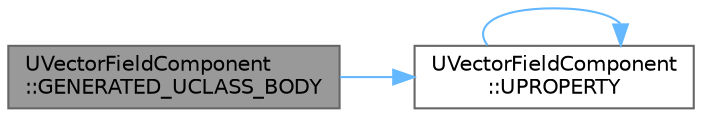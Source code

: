 digraph "UVectorFieldComponent::GENERATED_UCLASS_BODY"
{
 // INTERACTIVE_SVG=YES
 // LATEX_PDF_SIZE
  bgcolor="transparent";
  edge [fontname=Helvetica,fontsize=10,labelfontname=Helvetica,labelfontsize=10];
  node [fontname=Helvetica,fontsize=10,shape=box,height=0.2,width=0.4];
  rankdir="LR";
  Node1 [id="Node000001",label="UVectorFieldComponent\l::GENERATED_UCLASS_BODY",height=0.2,width=0.4,color="gray40", fillcolor="grey60", style="filled", fontcolor="black",tooltip="The vector field asset."];
  Node1 -> Node2 [id="edge1_Node000001_Node000002",color="steelblue1",style="solid",tooltip=" "];
  Node2 [id="Node000002",label="UVectorFieldComponent\l::UPROPERTY",height=0.2,width=0.4,color="grey40", fillcolor="white", style="filled",URL="$d3/dc2/classUVectorFieldComponent.html#a0509909c5d3e89fb2799dbf69dabea91",tooltip="The intensity at which the vector field is applied."];
  Node2 -> Node2 [id="edge2_Node000002_Node000002",color="steelblue1",style="solid",tooltip=" "];
}
